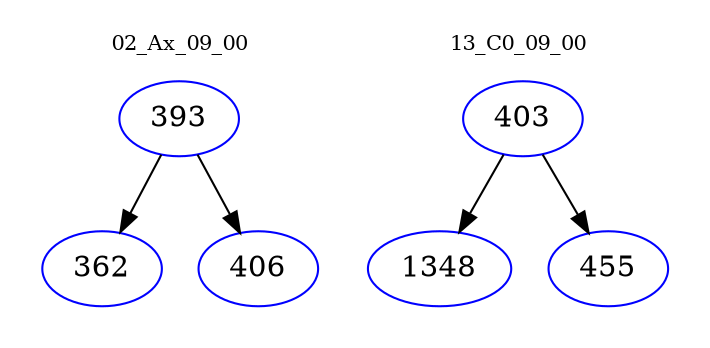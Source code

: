 digraph{
subgraph cluster_0 {
color = white
label = "02_Ax_09_00";
fontsize=10;
T0_393 [label="393", color="blue"]
T0_393 -> T0_362 [color="black"]
T0_362 [label="362", color="blue"]
T0_393 -> T0_406 [color="black"]
T0_406 [label="406", color="blue"]
}
subgraph cluster_1 {
color = white
label = "13_C0_09_00";
fontsize=10;
T1_403 [label="403", color="blue"]
T1_403 -> T1_1348 [color="black"]
T1_1348 [label="1348", color="blue"]
T1_403 -> T1_455 [color="black"]
T1_455 [label="455", color="blue"]
}
}
